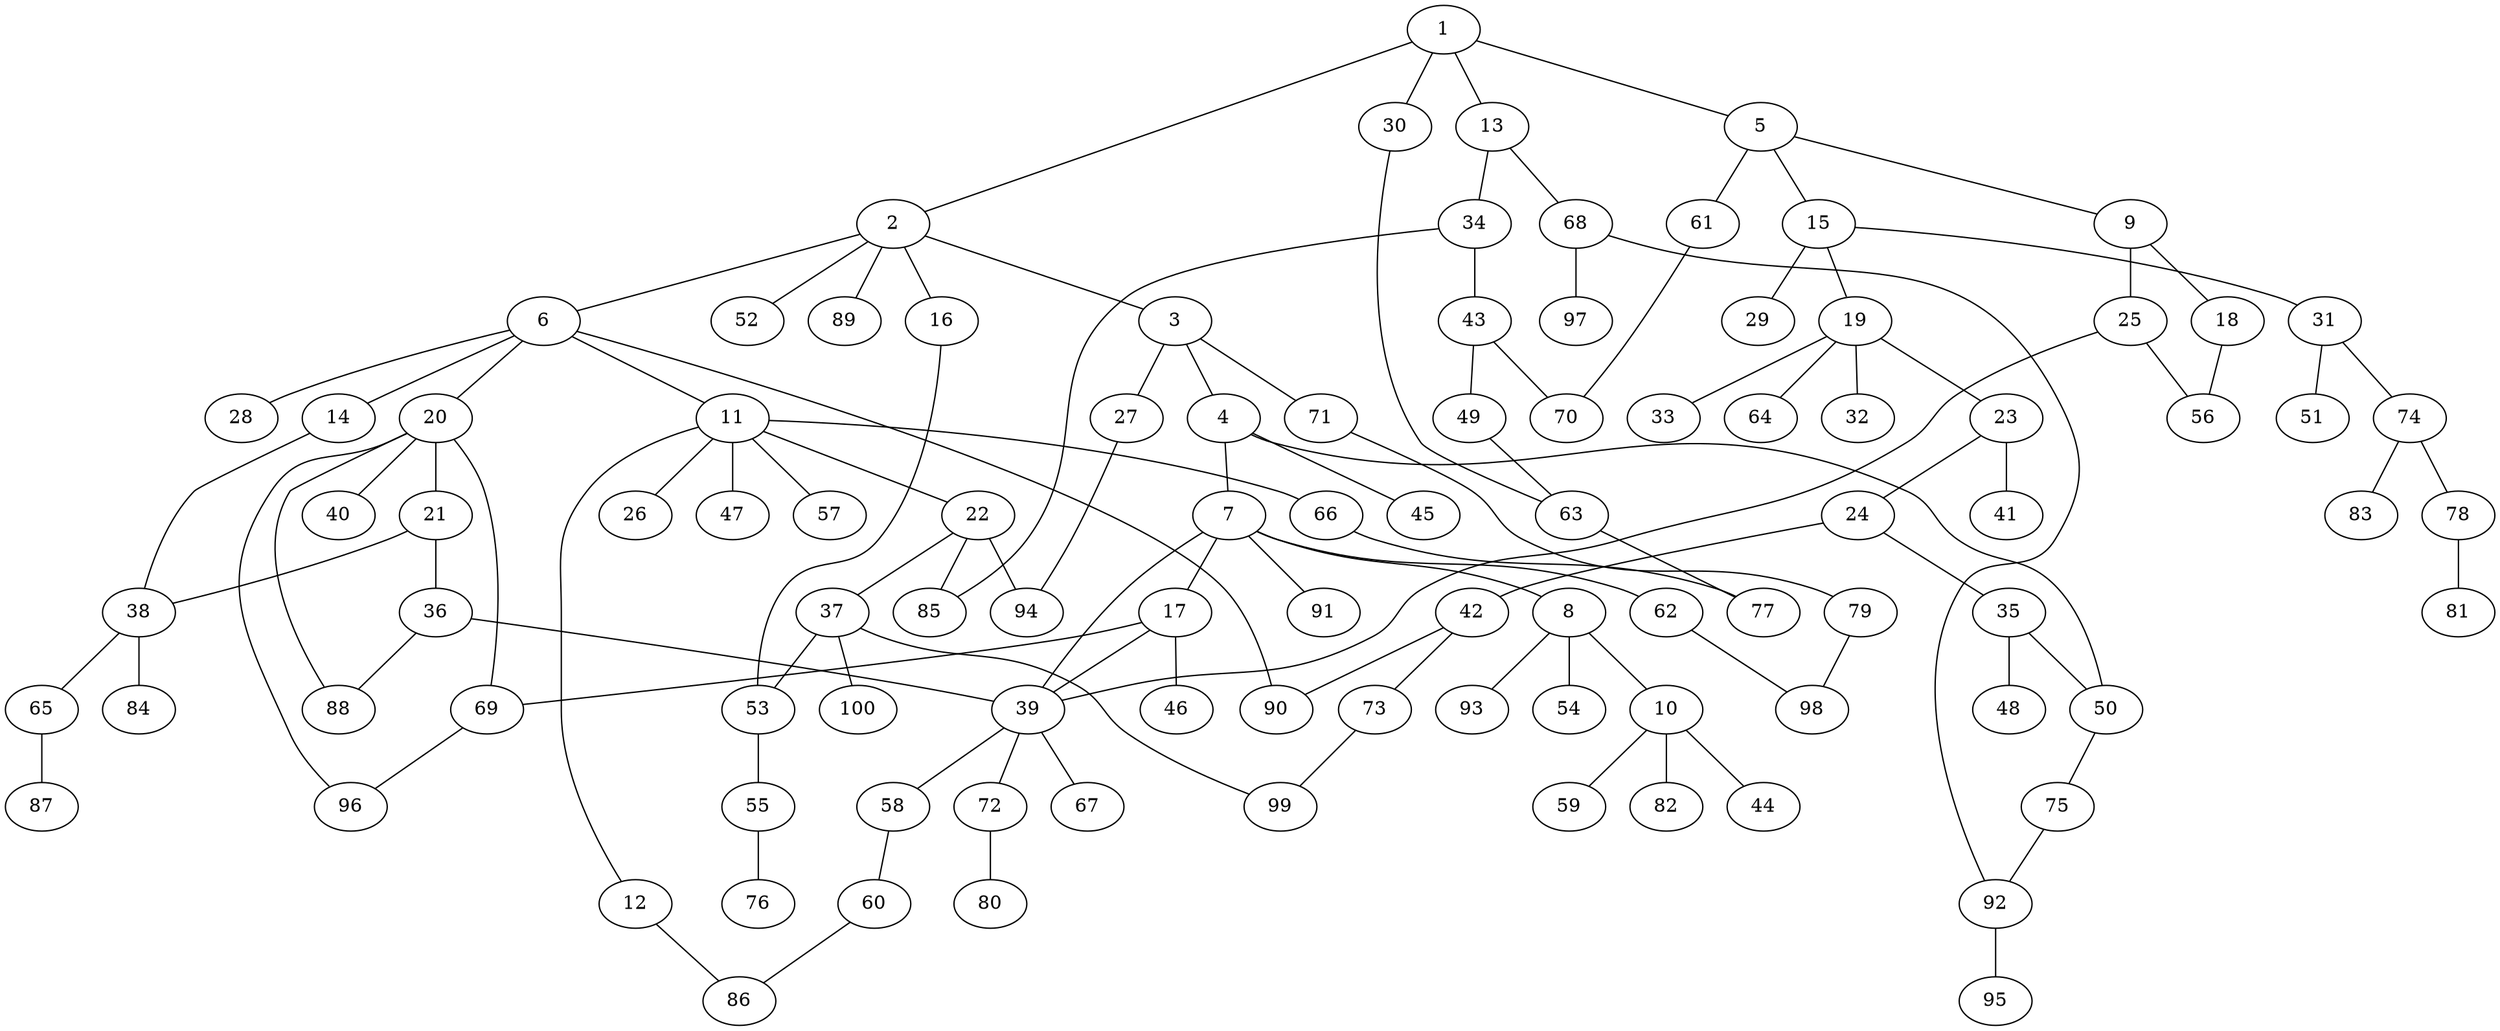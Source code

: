 graph graphname {1--2
1--5
1--13
1--30
2--3
2--6
2--16
2--52
2--89
3--4
3--27
3--71
4--7
4--45
4--50
5--9
5--15
5--61
6--11
6--14
6--20
6--28
6--90
7--8
7--17
7--39
7--62
7--91
8--10
8--54
8--93
9--18
9--25
10--44
10--59
10--82
11--12
11--22
11--26
11--47
11--57
11--66
12--86
13--34
13--68
14--38
15--19
15--29
15--31
16--53
17--39
17--46
17--69
18--56
19--23
19--32
19--33
19--64
20--21
20--40
20--69
20--88
20--96
21--36
21--38
22--37
22--85
22--94
23--24
23--41
24--35
24--42
25--39
25--56
27--94
30--63
31--51
31--74
34--43
34--85
35--48
35--50
36--39
36--88
37--53
37--99
37--100
38--65
38--84
39--58
39--67
39--72
42--73
42--90
43--49
43--70
49--63
50--75
53--55
55--76
58--60
60--86
61--70
62--98
63--77
65--87
66--77
68--92
68--97
69--96
71--79
72--80
73--99
74--78
74--83
75--92
78--81
79--98
92--95
}